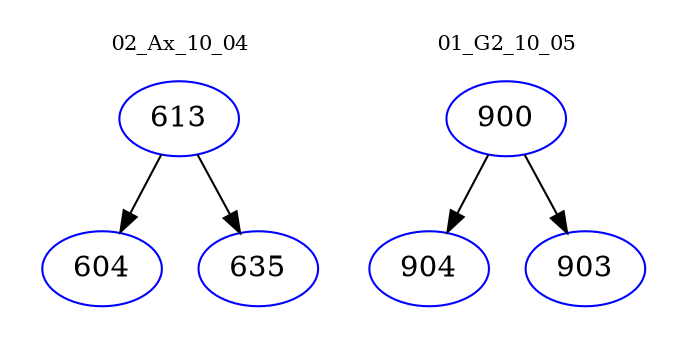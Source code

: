digraph{
subgraph cluster_0 {
color = white
label = "02_Ax_10_04";
fontsize=10;
T0_613 [label="613", color="blue"]
T0_613 -> T0_604 [color="black"]
T0_604 [label="604", color="blue"]
T0_613 -> T0_635 [color="black"]
T0_635 [label="635", color="blue"]
}
subgraph cluster_1 {
color = white
label = "01_G2_10_05";
fontsize=10;
T1_900 [label="900", color="blue"]
T1_900 -> T1_904 [color="black"]
T1_904 [label="904", color="blue"]
T1_900 -> T1_903 [color="black"]
T1_903 [label="903", color="blue"]
}
}
